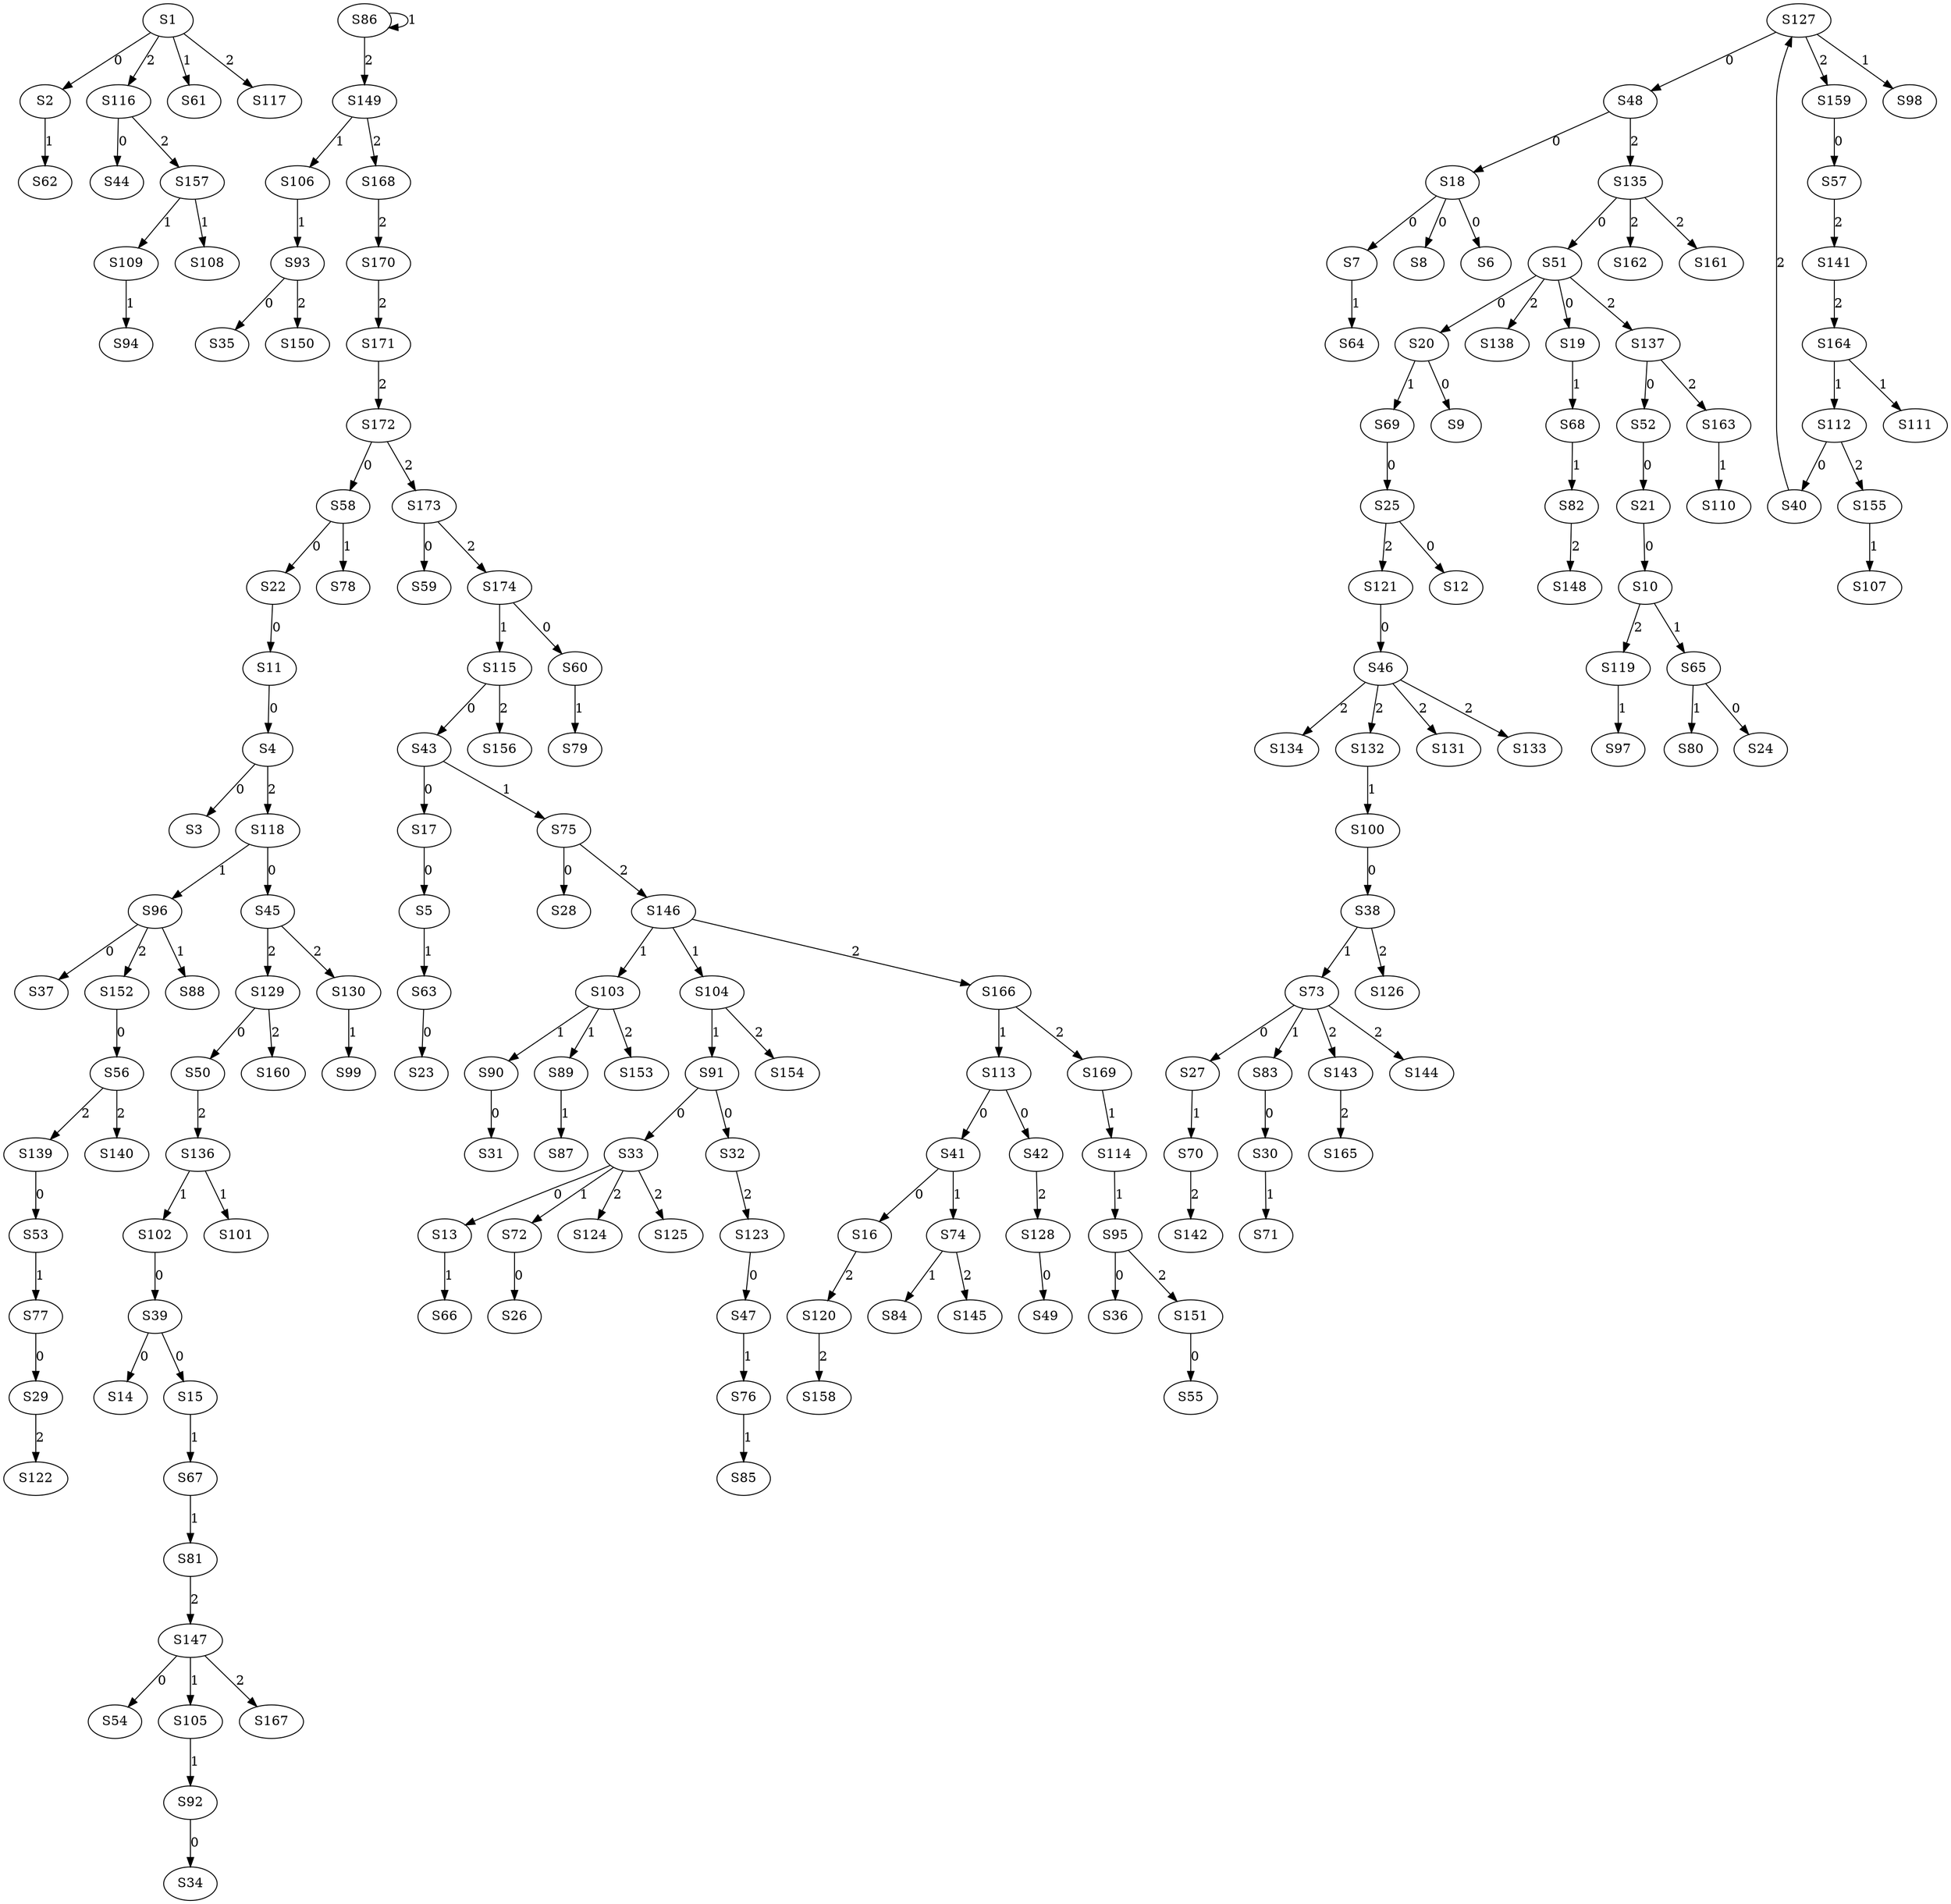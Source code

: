 strict digraph {
	S1 -> S2 [ label = 0 ];
	S4 -> S3 [ label = 0 ];
	S11 -> S4 [ label = 0 ];
	S17 -> S5 [ label = 0 ];
	S18 -> S6 [ label = 0 ];
	S18 -> S7 [ label = 0 ];
	S18 -> S8 [ label = 0 ];
	S20 -> S9 [ label = 0 ];
	S21 -> S10 [ label = 0 ];
	S22 -> S11 [ label = 0 ];
	S25 -> S12 [ label = 0 ];
	S33 -> S13 [ label = 0 ];
	S39 -> S14 [ label = 0 ];
	S39 -> S15 [ label = 0 ];
	S41 -> S16 [ label = 0 ];
	S43 -> S17 [ label = 0 ];
	S48 -> S18 [ label = 0 ];
	S51 -> S19 [ label = 0 ];
	S51 -> S20 [ label = 0 ];
	S52 -> S21 [ label = 0 ];
	S58 -> S22 [ label = 0 ];
	S63 -> S23 [ label = 0 ];
	S65 -> S24 [ label = 0 ];
	S69 -> S25 [ label = 0 ];
	S72 -> S26 [ label = 0 ];
	S73 -> S27 [ label = 0 ];
	S75 -> S28 [ label = 0 ];
	S77 -> S29 [ label = 0 ];
	S83 -> S30 [ label = 0 ];
	S90 -> S31 [ label = 0 ];
	S91 -> S32 [ label = 0 ];
	S91 -> S33 [ label = 0 ];
	S92 -> S34 [ label = 0 ];
	S93 -> S35 [ label = 0 ];
	S95 -> S36 [ label = 0 ];
	S96 -> S37 [ label = 0 ];
	S100 -> S38 [ label = 0 ];
	S102 -> S39 [ label = 0 ];
	S112 -> S40 [ label = 0 ];
	S113 -> S41 [ label = 0 ];
	S113 -> S42 [ label = 0 ];
	S115 -> S43 [ label = 0 ];
	S116 -> S44 [ label = 0 ];
	S118 -> S45 [ label = 0 ];
	S121 -> S46 [ label = 0 ];
	S123 -> S47 [ label = 0 ];
	S127 -> S48 [ label = 0 ];
	S128 -> S49 [ label = 0 ];
	S129 -> S50 [ label = 0 ];
	S135 -> S51 [ label = 0 ];
	S137 -> S52 [ label = 0 ];
	S139 -> S53 [ label = 0 ];
	S147 -> S54 [ label = 0 ];
	S151 -> S55 [ label = 0 ];
	S152 -> S56 [ label = 0 ];
	S159 -> S57 [ label = 0 ];
	S172 -> S58 [ label = 0 ];
	S173 -> S59 [ label = 0 ];
	S174 -> S60 [ label = 0 ];
	S1 -> S61 [ label = 1 ];
	S2 -> S62 [ label = 1 ];
	S5 -> S63 [ label = 1 ];
	S7 -> S64 [ label = 1 ];
	S10 -> S65 [ label = 1 ];
	S13 -> S66 [ label = 1 ];
	S15 -> S67 [ label = 1 ];
	S19 -> S68 [ label = 1 ];
	S20 -> S69 [ label = 1 ];
	S27 -> S70 [ label = 1 ];
	S30 -> S71 [ label = 1 ];
	S33 -> S72 [ label = 1 ];
	S38 -> S73 [ label = 1 ];
	S41 -> S74 [ label = 1 ];
	S43 -> S75 [ label = 1 ];
	S47 -> S76 [ label = 1 ];
	S53 -> S77 [ label = 1 ];
	S58 -> S78 [ label = 1 ];
	S60 -> S79 [ label = 1 ];
	S65 -> S80 [ label = 1 ];
	S67 -> S81 [ label = 1 ];
	S68 -> S82 [ label = 1 ];
	S73 -> S83 [ label = 1 ];
	S74 -> S84 [ label = 1 ];
	S76 -> S85 [ label = 1 ];
	S86 -> S86 [ label = 1 ];
	S89 -> S87 [ label = 1 ];
	S96 -> S88 [ label = 1 ];
	S103 -> S89 [ label = 1 ];
	S103 -> S90 [ label = 1 ];
	S104 -> S91 [ label = 1 ];
	S105 -> S92 [ label = 1 ];
	S106 -> S93 [ label = 1 ];
	S109 -> S94 [ label = 1 ];
	S114 -> S95 [ label = 1 ];
	S118 -> S96 [ label = 1 ];
	S119 -> S97 [ label = 1 ];
	S127 -> S98 [ label = 1 ];
	S130 -> S99 [ label = 1 ];
	S132 -> S100 [ label = 1 ];
	S136 -> S101 [ label = 1 ];
	S136 -> S102 [ label = 1 ];
	S146 -> S103 [ label = 1 ];
	S146 -> S104 [ label = 1 ];
	S147 -> S105 [ label = 1 ];
	S149 -> S106 [ label = 1 ];
	S155 -> S107 [ label = 1 ];
	S157 -> S108 [ label = 1 ];
	S157 -> S109 [ label = 1 ];
	S163 -> S110 [ label = 1 ];
	S164 -> S111 [ label = 1 ];
	S164 -> S112 [ label = 1 ];
	S166 -> S113 [ label = 1 ];
	S169 -> S114 [ label = 1 ];
	S174 -> S115 [ label = 1 ];
	S1 -> S116 [ label = 2 ];
	S1 -> S117 [ label = 2 ];
	S4 -> S118 [ label = 2 ];
	S10 -> S119 [ label = 2 ];
	S16 -> S120 [ label = 2 ];
	S25 -> S121 [ label = 2 ];
	S29 -> S122 [ label = 2 ];
	S32 -> S123 [ label = 2 ];
	S33 -> S124 [ label = 2 ];
	S33 -> S125 [ label = 2 ];
	S38 -> S126 [ label = 2 ];
	S40 -> S127 [ label = 2 ];
	S42 -> S128 [ label = 2 ];
	S45 -> S129 [ label = 2 ];
	S45 -> S130 [ label = 2 ];
	S46 -> S131 [ label = 2 ];
	S46 -> S132 [ label = 2 ];
	S46 -> S133 [ label = 2 ];
	S46 -> S134 [ label = 2 ];
	S48 -> S135 [ label = 2 ];
	S50 -> S136 [ label = 2 ];
	S51 -> S137 [ label = 2 ];
	S51 -> S138 [ label = 2 ];
	S56 -> S139 [ label = 2 ];
	S56 -> S140 [ label = 2 ];
	S57 -> S141 [ label = 2 ];
	S70 -> S142 [ label = 2 ];
	S73 -> S143 [ label = 2 ];
	S73 -> S144 [ label = 2 ];
	S74 -> S145 [ label = 2 ];
	S75 -> S146 [ label = 2 ];
	S81 -> S147 [ label = 2 ];
	S82 -> S148 [ label = 2 ];
	S86 -> S149 [ label = 2 ];
	S93 -> S150 [ label = 2 ];
	S95 -> S151 [ label = 2 ];
	S96 -> S152 [ label = 2 ];
	S103 -> S153 [ label = 2 ];
	S104 -> S154 [ label = 2 ];
	S112 -> S155 [ label = 2 ];
	S115 -> S156 [ label = 2 ];
	S116 -> S157 [ label = 2 ];
	S120 -> S158 [ label = 2 ];
	S127 -> S159 [ label = 2 ];
	S129 -> S160 [ label = 2 ];
	S135 -> S161 [ label = 2 ];
	S135 -> S162 [ label = 2 ];
	S137 -> S163 [ label = 2 ];
	S141 -> S164 [ label = 2 ];
	S143 -> S165 [ label = 2 ];
	S146 -> S166 [ label = 2 ];
	S147 -> S167 [ label = 2 ];
	S149 -> S168 [ label = 2 ];
	S166 -> S169 [ label = 2 ];
	S168 -> S170 [ label = 2 ];
	S170 -> S171 [ label = 2 ];
	S171 -> S172 [ label = 2 ];
	S172 -> S173 [ label = 2 ];
	S173 -> S174 [ label = 2 ];
}